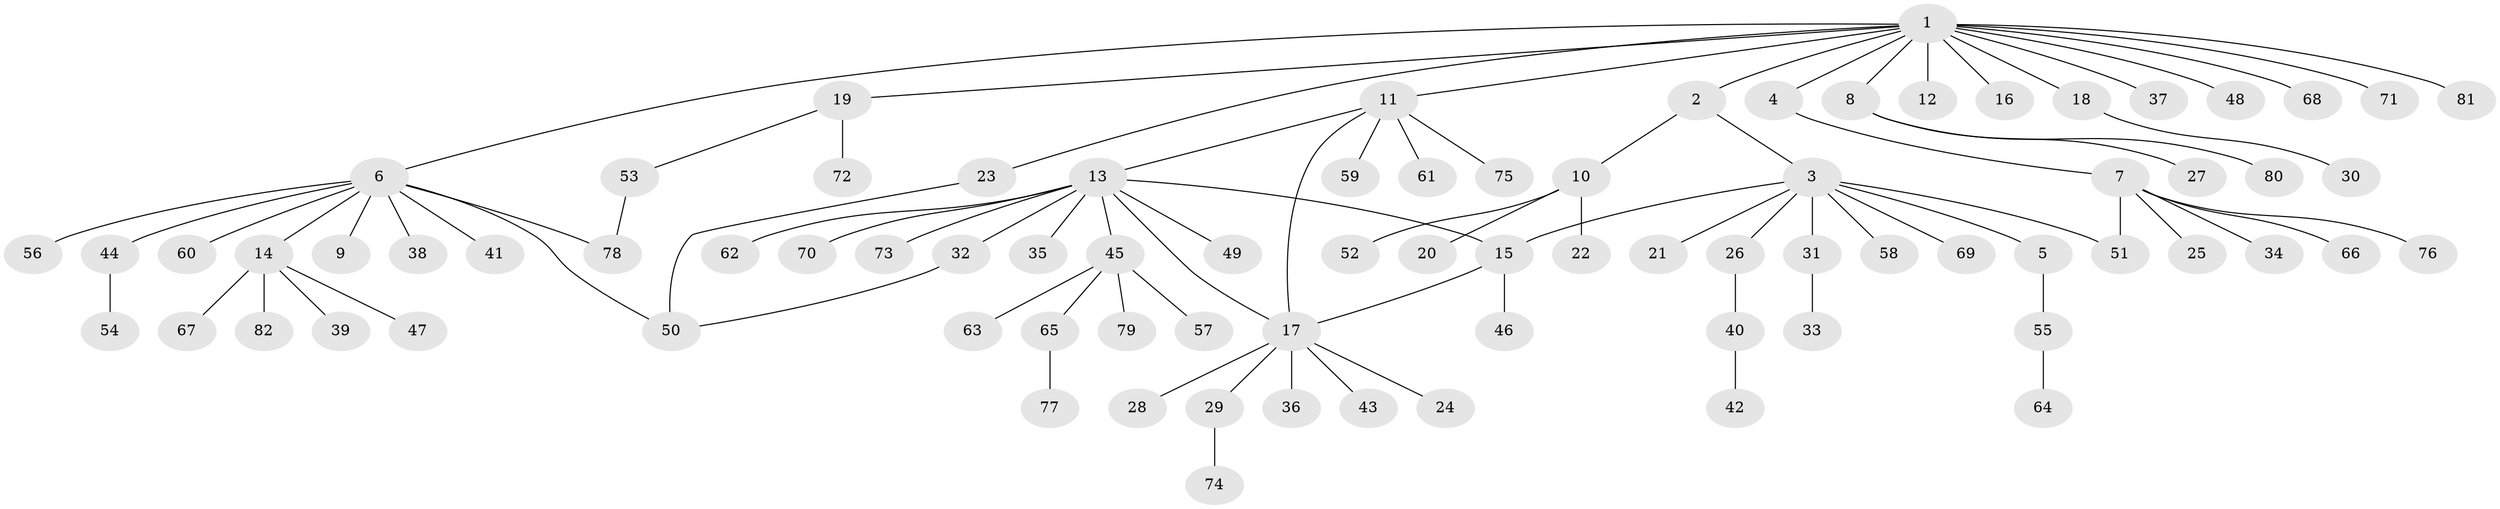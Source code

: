 // Generated by graph-tools (version 1.1) at 2025/47/03/09/25 04:47:18]
// undirected, 82 vertices, 88 edges
graph export_dot {
graph [start="1"]
  node [color=gray90,style=filled];
  1;
  2;
  3;
  4;
  5;
  6;
  7;
  8;
  9;
  10;
  11;
  12;
  13;
  14;
  15;
  16;
  17;
  18;
  19;
  20;
  21;
  22;
  23;
  24;
  25;
  26;
  27;
  28;
  29;
  30;
  31;
  32;
  33;
  34;
  35;
  36;
  37;
  38;
  39;
  40;
  41;
  42;
  43;
  44;
  45;
  46;
  47;
  48;
  49;
  50;
  51;
  52;
  53;
  54;
  55;
  56;
  57;
  58;
  59;
  60;
  61;
  62;
  63;
  64;
  65;
  66;
  67;
  68;
  69;
  70;
  71;
  72;
  73;
  74;
  75;
  76;
  77;
  78;
  79;
  80;
  81;
  82;
  1 -- 2;
  1 -- 4;
  1 -- 6;
  1 -- 8;
  1 -- 11;
  1 -- 12;
  1 -- 16;
  1 -- 18;
  1 -- 19;
  1 -- 23;
  1 -- 37;
  1 -- 48;
  1 -- 68;
  1 -- 71;
  1 -- 81;
  2 -- 3;
  2 -- 10;
  3 -- 5;
  3 -- 15;
  3 -- 21;
  3 -- 26;
  3 -- 31;
  3 -- 51;
  3 -- 58;
  3 -- 69;
  4 -- 7;
  5 -- 55;
  6 -- 9;
  6 -- 14;
  6 -- 38;
  6 -- 41;
  6 -- 44;
  6 -- 50;
  6 -- 56;
  6 -- 60;
  6 -- 78;
  7 -- 25;
  7 -- 34;
  7 -- 51;
  7 -- 66;
  7 -- 76;
  8 -- 27;
  8 -- 80;
  10 -- 20;
  10 -- 22;
  10 -- 52;
  11 -- 13;
  11 -- 17;
  11 -- 59;
  11 -- 61;
  11 -- 75;
  13 -- 15;
  13 -- 17;
  13 -- 32;
  13 -- 35;
  13 -- 45;
  13 -- 49;
  13 -- 62;
  13 -- 70;
  13 -- 73;
  14 -- 39;
  14 -- 47;
  14 -- 67;
  14 -- 82;
  15 -- 17;
  15 -- 46;
  17 -- 24;
  17 -- 28;
  17 -- 29;
  17 -- 36;
  17 -- 43;
  18 -- 30;
  19 -- 53;
  19 -- 72;
  23 -- 50;
  26 -- 40;
  29 -- 74;
  31 -- 33;
  32 -- 50;
  40 -- 42;
  44 -- 54;
  45 -- 57;
  45 -- 63;
  45 -- 65;
  45 -- 79;
  53 -- 78;
  55 -- 64;
  65 -- 77;
}
